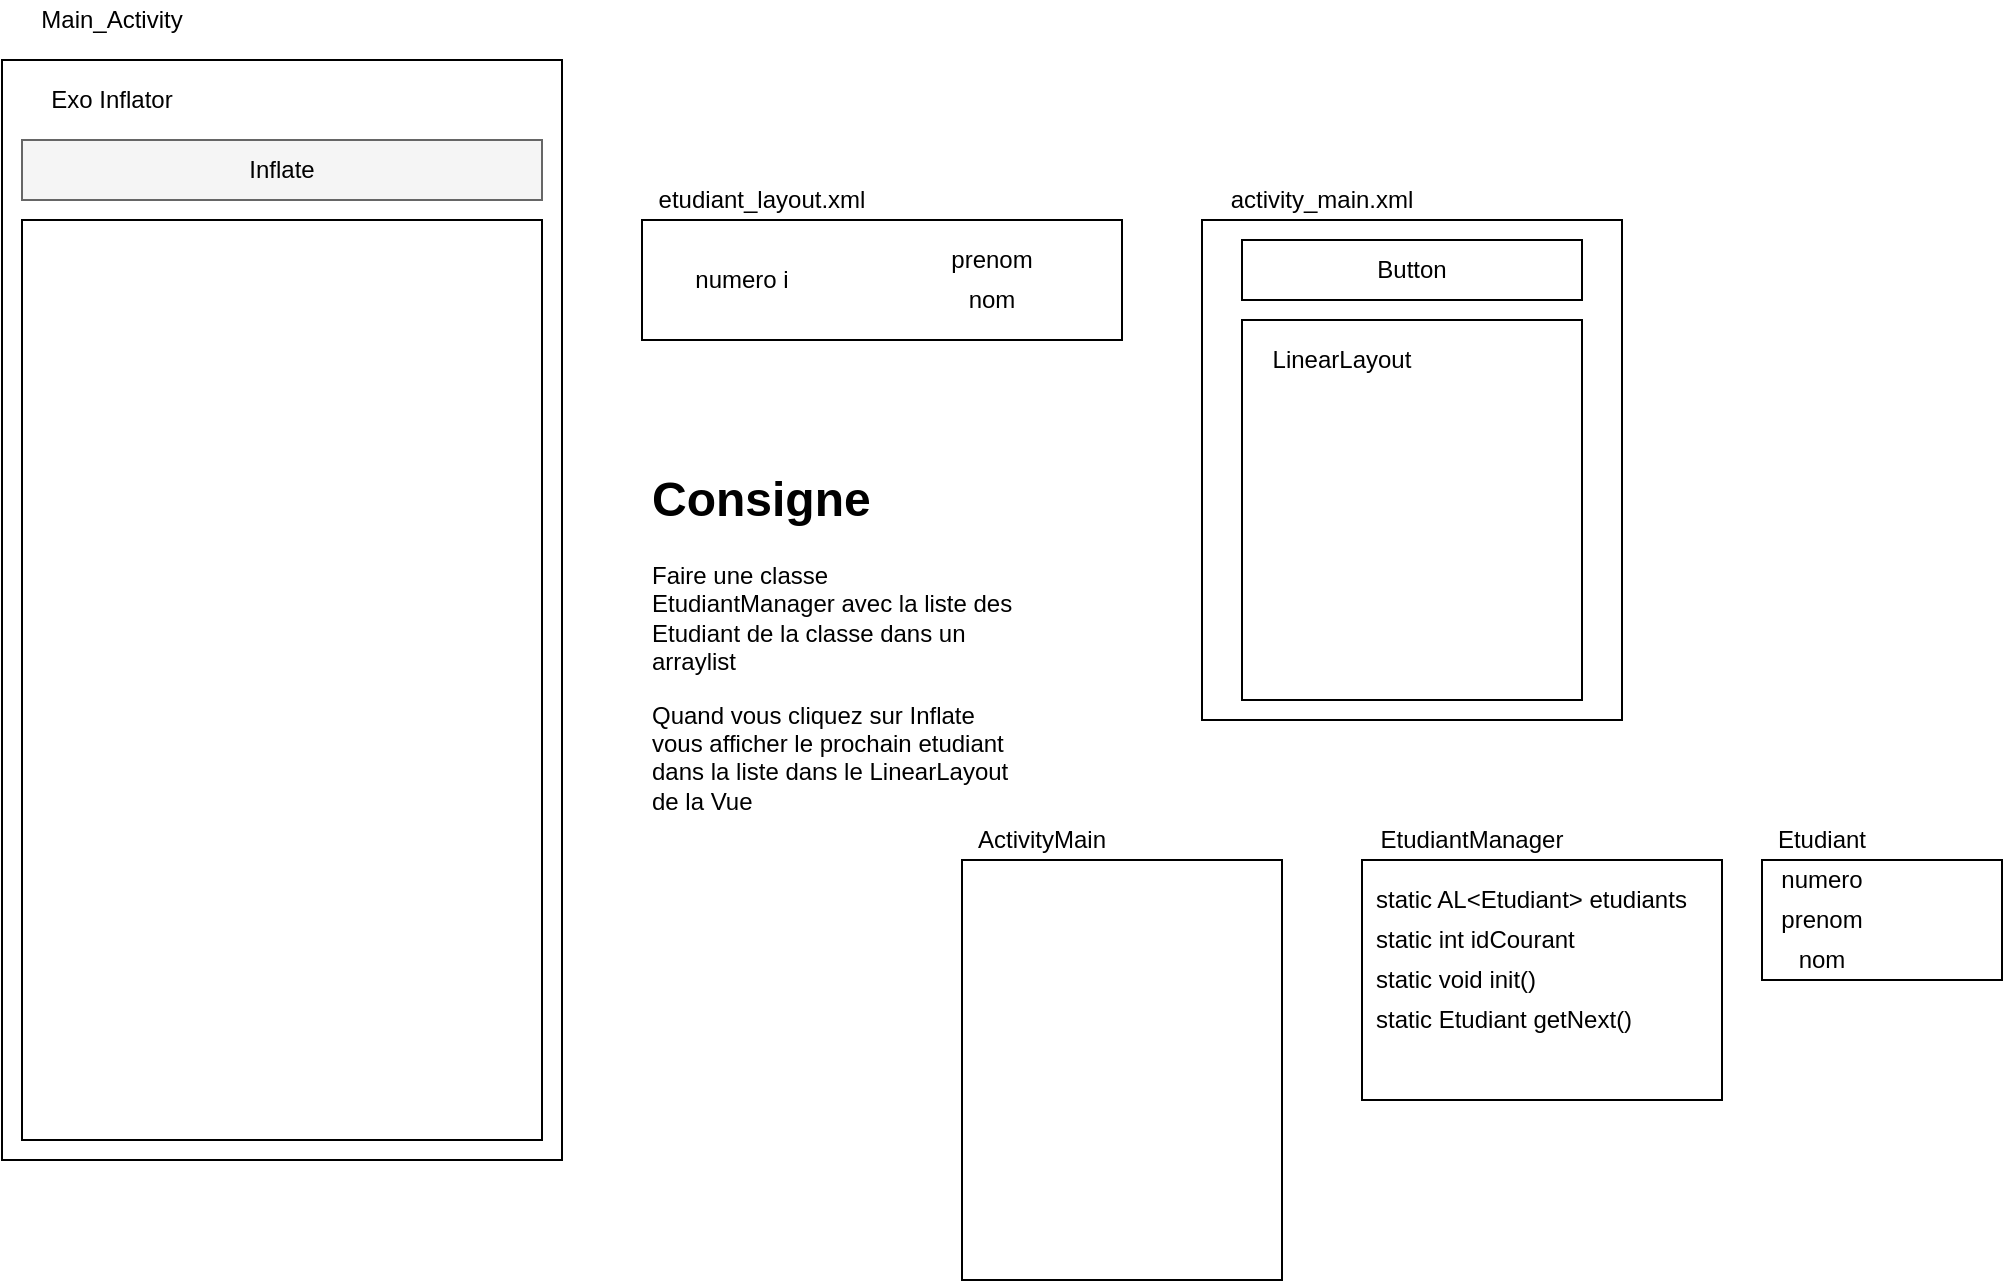 <mxfile version="14.6.13" type="device"><diagram id="qKYciH_0tpMx4yyxgg5E" name="Page-1"><mxGraphModel dx="1110" dy="678" grid="1" gridSize="10" guides="1" tooltips="1" connect="1" arrows="1" fold="1" page="1" pageScale="1" pageWidth="1169" pageHeight="1654" math="0" shadow="0"><root><mxCell id="0"/><mxCell id="1" parent="0"/><mxCell id="uBeoM1r_BeSPzZLG_bO7-1" value="" style="whiteSpace=wrap;html=1;" parent="1" vertex="1"><mxGeometry x="120" y="80" width="280" height="550" as="geometry"/></mxCell><mxCell id="uBeoM1r_BeSPzZLG_bO7-2" value="Exo Inflator" style="text;html=1;strokeColor=none;fillColor=none;align=center;verticalAlign=middle;whiteSpace=wrap;" parent="1" vertex="1"><mxGeometry x="130" y="90" width="90" height="20" as="geometry"/></mxCell><mxCell id="uBeoM1r_BeSPzZLG_bO7-3" value="" style="whiteSpace=wrap;html=1;fillColor=#f5f5f5;strokeColor=#666666;fontColor=#333333;" parent="1" vertex="1"><mxGeometry x="130" y="120" width="260" height="30" as="geometry"/></mxCell><mxCell id="uBeoM1r_BeSPzZLG_bO7-4" value="Inflate" style="text;html=1;strokeColor=none;fillColor=none;align=center;verticalAlign=middle;whiteSpace=wrap;" parent="1" vertex="1"><mxGeometry x="240" y="125" width="40" height="20" as="geometry"/></mxCell><mxCell id="uBeoM1r_BeSPzZLG_bO7-5" value="" style="whiteSpace=wrap;html=1;" parent="1" vertex="1"><mxGeometry x="130" y="160" width="260" height="460" as="geometry"/></mxCell><mxCell id="uBeoM1r_BeSPzZLG_bO7-6" value="" style="whiteSpace=wrap;html=1;" parent="1" vertex="1"><mxGeometry x="440" y="160" width="240" height="60" as="geometry"/></mxCell><mxCell id="uBeoM1r_BeSPzZLG_bO7-7" value="numero i" style="text;html=1;strokeColor=none;fillColor=none;align=center;verticalAlign=middle;whiteSpace=wrap;" parent="1" vertex="1"><mxGeometry x="460" y="180" width="60" height="20" as="geometry"/></mxCell><mxCell id="uBeoM1r_BeSPzZLG_bO7-8" value="prenom" style="text;html=1;strokeColor=none;fillColor=none;align=center;verticalAlign=middle;whiteSpace=wrap;" parent="1" vertex="1"><mxGeometry x="560" y="170" width="110" height="20" as="geometry"/></mxCell><mxCell id="uBeoM1r_BeSPzZLG_bO7-9" value="nom" style="text;html=1;strokeColor=none;fillColor=none;align=center;verticalAlign=middle;whiteSpace=wrap;" parent="1" vertex="1"><mxGeometry x="560" y="190" width="110" height="20" as="geometry"/></mxCell><mxCell id="uBeoM1r_BeSPzZLG_bO7-11" value="etudiant_layout.xml" style="text;html=1;strokeColor=none;fillColor=none;align=center;verticalAlign=middle;whiteSpace=wrap;" parent="1" vertex="1"><mxGeometry x="440" y="140" width="120" height="20" as="geometry"/></mxCell><mxCell id="uBeoM1r_BeSPzZLG_bO7-12" value="Main_Activity" style="text;html=1;strokeColor=none;fillColor=none;align=center;verticalAlign=middle;whiteSpace=wrap;" parent="1" vertex="1"><mxGeometry x="130" y="50" width="90" height="20" as="geometry"/></mxCell><mxCell id="uBeoM1r_BeSPzZLG_bO7-15" value="&lt;h1&gt;Consigne&lt;/h1&gt;&lt;p&gt;Faire une classe EtudiantManager avec la liste des Etudiant de la classe dans un arraylist&lt;/p&gt;&lt;p&gt;Quand vous cliquez sur Inflate vous afficher le prochain etudiant dans la liste dans le LinearLayout de la Vue&lt;/p&gt;" style="text;html=1;strokeColor=none;fillColor=none;spacing=5;spacingTop=-20;whiteSpace=wrap;overflow=hidden;" parent="1" vertex="1"><mxGeometry x="440" y="280" width="190" height="190" as="geometry"/></mxCell><mxCell id="8FqXGYPZ7mHzirx_Zqp2-1" value="" style="whiteSpace=wrap;html=1;" parent="1" vertex="1"><mxGeometry x="720" y="160" width="210" height="250" as="geometry"/></mxCell><mxCell id="8FqXGYPZ7mHzirx_Zqp2-2" value="activity_main.xml" style="text;html=1;strokeColor=none;fillColor=none;align=center;verticalAlign=middle;whiteSpace=wrap;" parent="1" vertex="1"><mxGeometry x="720" y="140" width="120" height="20" as="geometry"/></mxCell><mxCell id="8FqXGYPZ7mHzirx_Zqp2-3" value="Button" style="text;html=1;fillColor=none;align=center;verticalAlign=middle;whiteSpace=wrap;strokeColor=#000000;" parent="1" vertex="1"><mxGeometry x="740" y="170" width="170" height="30" as="geometry"/></mxCell><mxCell id="jT_clNyS3MfAdBM5Olxv-1" value="" style="rounded=0;whiteSpace=wrap;html=1;" vertex="1" parent="1"><mxGeometry x="740" y="210" width="170" height="190" as="geometry"/></mxCell><mxCell id="jT_clNyS3MfAdBM5Olxv-2" value="LinearLayout" style="text;html=1;strokeColor=none;fillColor=none;align=center;verticalAlign=middle;whiteSpace=wrap;rounded=0;" vertex="1" parent="1"><mxGeometry x="750" y="220" width="80" height="20" as="geometry"/></mxCell><mxCell id="jT_clNyS3MfAdBM5Olxv-3" value="" style="rounded=0;whiteSpace=wrap;html=1;" vertex="1" parent="1"><mxGeometry x="600" y="480" width="160" height="210" as="geometry"/></mxCell><mxCell id="jT_clNyS3MfAdBM5Olxv-4" value="ActivityMain" style="text;html=1;strokeColor=none;fillColor=none;align=center;verticalAlign=middle;whiteSpace=wrap;rounded=0;" vertex="1" parent="1"><mxGeometry x="600" y="460" width="80" height="20" as="geometry"/></mxCell><mxCell id="jT_clNyS3MfAdBM5Olxv-5" value="" style="rounded=0;whiteSpace=wrap;html=1;" vertex="1" parent="1"><mxGeometry x="800" y="480" width="180" height="120" as="geometry"/></mxCell><mxCell id="jT_clNyS3MfAdBM5Olxv-6" value="EtudiantManager" style="text;html=1;strokeColor=none;fillColor=none;align=center;verticalAlign=middle;whiteSpace=wrap;rounded=0;" vertex="1" parent="1"><mxGeometry x="800" y="460" width="110" height="20" as="geometry"/></mxCell><mxCell id="jT_clNyS3MfAdBM5Olxv-7" value="" style="rounded=0;whiteSpace=wrap;html=1;" vertex="1" parent="1"><mxGeometry x="1000" y="480" width="120" height="60" as="geometry"/></mxCell><mxCell id="jT_clNyS3MfAdBM5Olxv-8" value="Etudiant" style="text;html=1;strokeColor=none;fillColor=none;align=center;verticalAlign=middle;whiteSpace=wrap;rounded=0;" vertex="1" parent="1"><mxGeometry x="1000" y="460" width="60" height="20" as="geometry"/></mxCell><mxCell id="jT_clNyS3MfAdBM5Olxv-9" value="numero" style="text;html=1;strokeColor=none;fillColor=none;align=center;verticalAlign=middle;whiteSpace=wrap;rounded=0;" vertex="1" parent="1"><mxGeometry x="1000" y="480" width="60" height="20" as="geometry"/></mxCell><mxCell id="jT_clNyS3MfAdBM5Olxv-11" value="prenom" style="text;html=1;strokeColor=none;fillColor=none;align=center;verticalAlign=middle;whiteSpace=wrap;rounded=0;" vertex="1" parent="1"><mxGeometry x="1000" y="500" width="60" height="20" as="geometry"/></mxCell><mxCell id="jT_clNyS3MfAdBM5Olxv-12" value="nom" style="text;html=1;strokeColor=none;fillColor=none;align=center;verticalAlign=middle;whiteSpace=wrap;rounded=0;" vertex="1" parent="1"><mxGeometry x="1000" y="520" width="60" height="20" as="geometry"/></mxCell><mxCell id="jT_clNyS3MfAdBM5Olxv-13" value="static AL&amp;lt;Etudiant&amp;gt; etudiants" style="text;html=1;strokeColor=none;fillColor=none;align=left;verticalAlign=middle;whiteSpace=wrap;rounded=0;" vertex="1" parent="1"><mxGeometry x="805" y="490" width="165" height="20" as="geometry"/></mxCell><mxCell id="jT_clNyS3MfAdBM5Olxv-14" value="static void init()" style="text;html=1;strokeColor=none;fillColor=none;align=left;verticalAlign=middle;whiteSpace=wrap;rounded=0;" vertex="1" parent="1"><mxGeometry x="805" y="530" width="165" height="20" as="geometry"/></mxCell><mxCell id="jT_clNyS3MfAdBM5Olxv-15" value="static Etudiant getNext()" style="text;html=1;strokeColor=none;fillColor=none;align=left;verticalAlign=middle;whiteSpace=wrap;rounded=0;" vertex="1" parent="1"><mxGeometry x="805" y="550" width="165" height="20" as="geometry"/></mxCell><mxCell id="jT_clNyS3MfAdBM5Olxv-16" value="static int idCourant" style="text;html=1;strokeColor=none;fillColor=none;align=left;verticalAlign=middle;whiteSpace=wrap;rounded=0;" vertex="1" parent="1"><mxGeometry x="805" y="510" width="165" height="20" as="geometry"/></mxCell></root></mxGraphModel></diagram></mxfile>